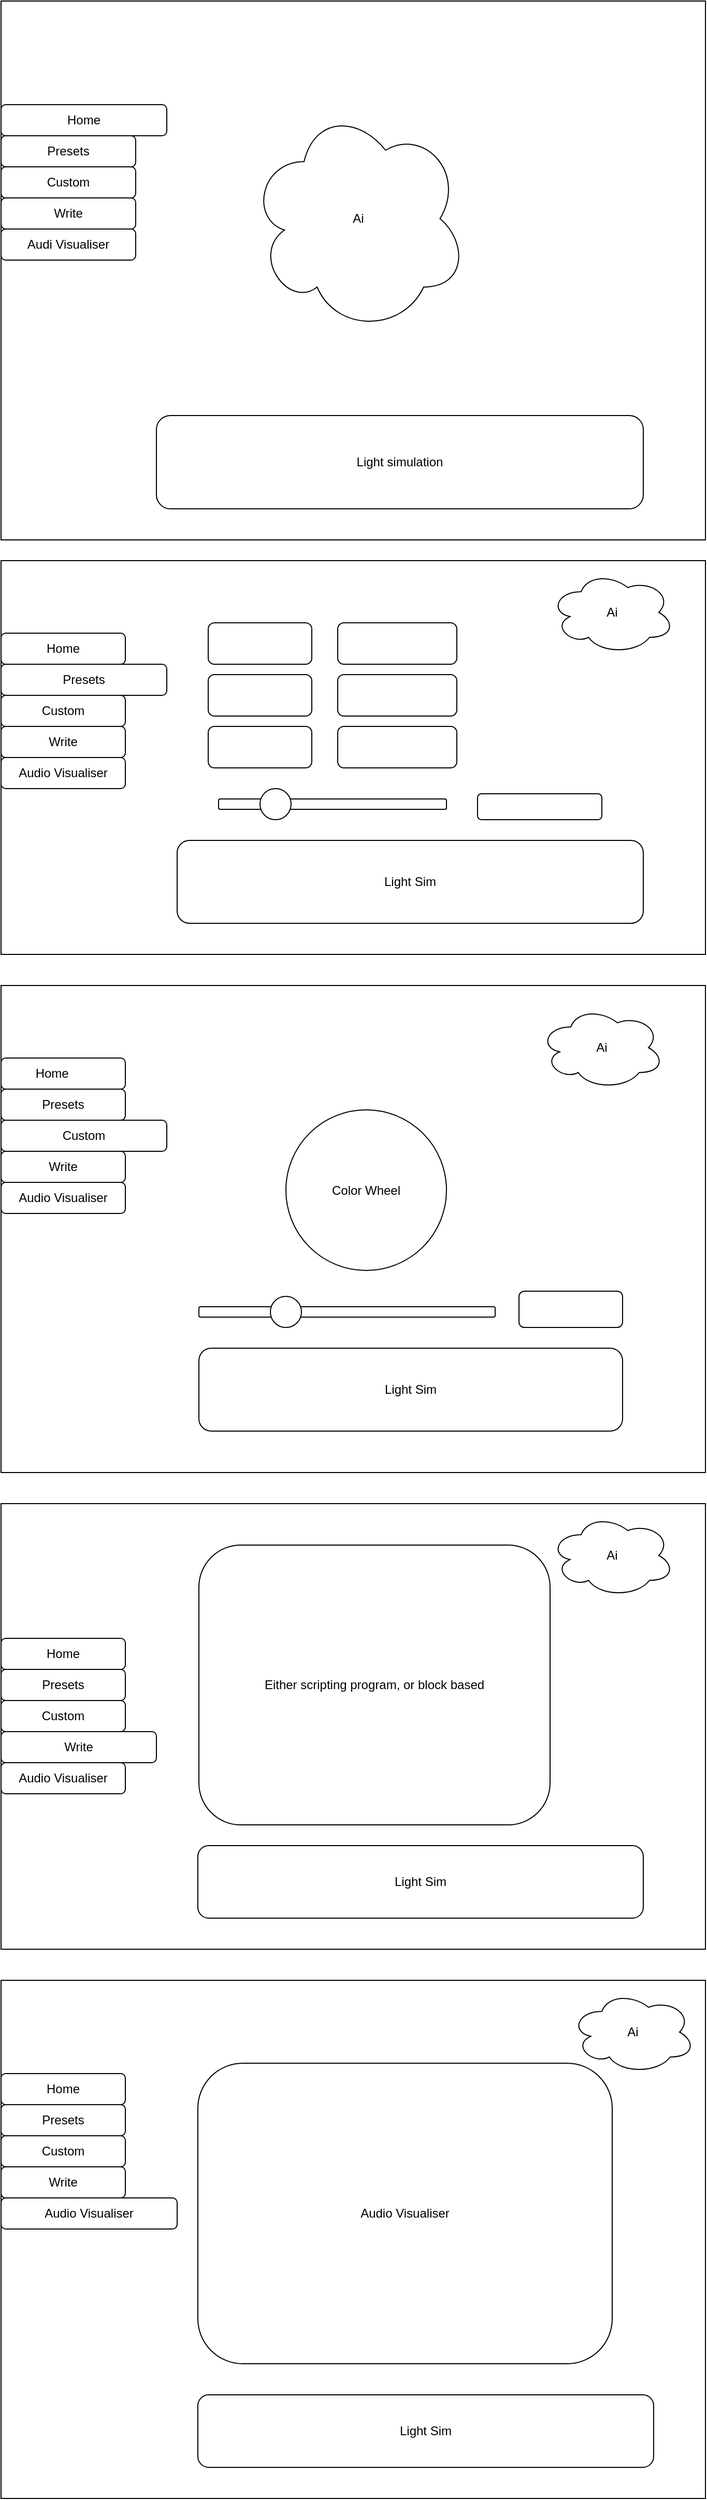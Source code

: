 <mxfile version="24.2.5" type="device">
  <diagram name="Page-1" id="2uKJOeaScqHaaZbZUh0H">
    <mxGraphModel dx="1434" dy="795" grid="1" gridSize="10" guides="1" tooltips="1" connect="1" arrows="1" fold="1" page="1" pageScale="1" pageWidth="827" pageHeight="1169" math="0" shadow="0">
      <root>
        <mxCell id="0" />
        <mxCell id="1" parent="0" />
        <mxCell id="GCRe6AStjpTsIN8Hz0Ex-1" value="" style="rounded=0;whiteSpace=wrap;html=1;" vertex="1" parent="1">
          <mxGeometry x="80" y="70" width="680" height="520" as="geometry" />
        </mxCell>
        <mxCell id="GCRe6AStjpTsIN8Hz0Ex-3" value="Presets" style="rounded=1;whiteSpace=wrap;html=1;" vertex="1" parent="1">
          <mxGeometry x="80" y="200" width="130" height="30" as="geometry" />
        </mxCell>
        <mxCell id="GCRe6AStjpTsIN8Hz0Ex-5" value="Write" style="rounded=1;whiteSpace=wrap;html=1;" vertex="1" parent="1">
          <mxGeometry x="80" y="260" width="130" height="30" as="geometry" />
        </mxCell>
        <mxCell id="GCRe6AStjpTsIN8Hz0Ex-6" value="Custom" style="rounded=1;whiteSpace=wrap;html=1;" vertex="1" parent="1">
          <mxGeometry x="80" y="230" width="130" height="30" as="geometry" />
        </mxCell>
        <mxCell id="GCRe6AStjpTsIN8Hz0Ex-7" value="Ai" style="ellipse;shape=cloud;whiteSpace=wrap;html=1;" vertex="1" parent="1">
          <mxGeometry x="320" y="170" width="210" height="220" as="geometry" />
        </mxCell>
        <mxCell id="GCRe6AStjpTsIN8Hz0Ex-8" value="Home" style="rounded=1;whiteSpace=wrap;html=1;" vertex="1" parent="1">
          <mxGeometry x="80" y="170" width="160" height="30" as="geometry" />
        </mxCell>
        <mxCell id="GCRe6AStjpTsIN8Hz0Ex-10" value="Light simulation" style="rounded=1;whiteSpace=wrap;html=1;" vertex="1" parent="1">
          <mxGeometry x="230" y="470" width="470" height="90" as="geometry" />
        </mxCell>
        <mxCell id="GCRe6AStjpTsIN8Hz0Ex-11" value="Audi Visualiser" style="rounded=1;whiteSpace=wrap;html=1;" vertex="1" parent="1">
          <mxGeometry x="80" y="290" width="130" height="30" as="geometry" />
        </mxCell>
        <mxCell id="GCRe6AStjpTsIN8Hz0Ex-12" value="" style="rounded=0;whiteSpace=wrap;html=1;" vertex="1" parent="1">
          <mxGeometry x="80" y="610" width="680" height="380" as="geometry" />
        </mxCell>
        <mxCell id="GCRe6AStjpTsIN8Hz0Ex-13" value="Home" style="rounded=1;whiteSpace=wrap;html=1;" vertex="1" parent="1">
          <mxGeometry x="80" y="680" width="120" height="30" as="geometry" />
        </mxCell>
        <mxCell id="GCRe6AStjpTsIN8Hz0Ex-14" value="Presets" style="rounded=1;whiteSpace=wrap;html=1;" vertex="1" parent="1">
          <mxGeometry x="80" y="710" width="160" height="30" as="geometry" />
        </mxCell>
        <mxCell id="GCRe6AStjpTsIN8Hz0Ex-15" value="Custom" style="rounded=1;whiteSpace=wrap;html=1;" vertex="1" parent="1">
          <mxGeometry x="80" y="740" width="120" height="30" as="geometry" />
        </mxCell>
        <mxCell id="GCRe6AStjpTsIN8Hz0Ex-16" value="Light Sim" style="rounded=1;whiteSpace=wrap;html=1;" vertex="1" parent="1">
          <mxGeometry x="250" y="880" width="450" height="80" as="geometry" />
        </mxCell>
        <mxCell id="GCRe6AStjpTsIN8Hz0Ex-17" value="Ai" style="ellipse;shape=cloud;whiteSpace=wrap;html=1;" vertex="1" parent="1">
          <mxGeometry x="610" y="620" width="120" height="80" as="geometry" />
        </mxCell>
        <mxCell id="GCRe6AStjpTsIN8Hz0Ex-18" value="" style="rounded=1;whiteSpace=wrap;html=1;" vertex="1" parent="1">
          <mxGeometry x="280" y="670" width="100" height="40" as="geometry" />
        </mxCell>
        <mxCell id="GCRe6AStjpTsIN8Hz0Ex-19" value="" style="rounded=1;whiteSpace=wrap;html=1;" vertex="1" parent="1">
          <mxGeometry x="280" y="720" width="100" height="40" as="geometry" />
        </mxCell>
        <mxCell id="GCRe6AStjpTsIN8Hz0Ex-20" value="" style="rounded=1;whiteSpace=wrap;html=1;" vertex="1" parent="1">
          <mxGeometry x="405" y="670" width="115" height="40" as="geometry" />
        </mxCell>
        <mxCell id="GCRe6AStjpTsIN8Hz0Ex-21" value="" style="rounded=1;whiteSpace=wrap;html=1;" vertex="1" parent="1">
          <mxGeometry x="405" y="720" width="115" height="40" as="geometry" />
        </mxCell>
        <mxCell id="GCRe6AStjpTsIN8Hz0Ex-22" value="" style="rounded=1;whiteSpace=wrap;html=1;" vertex="1" parent="1">
          <mxGeometry x="280" y="770" width="100" height="40" as="geometry" />
        </mxCell>
        <mxCell id="GCRe6AStjpTsIN8Hz0Ex-23" value="" style="rounded=1;whiteSpace=wrap;html=1;" vertex="1" parent="1">
          <mxGeometry x="405" y="770" width="115" height="40" as="geometry" />
        </mxCell>
        <mxCell id="GCRe6AStjpTsIN8Hz0Ex-25" value="" style="rounded=1;whiteSpace=wrap;html=1;" vertex="1" parent="1">
          <mxGeometry x="290" y="840" width="220" height="10" as="geometry" />
        </mxCell>
        <mxCell id="GCRe6AStjpTsIN8Hz0Ex-26" value="" style="ellipse;whiteSpace=wrap;html=1;aspect=fixed;" vertex="1" parent="1">
          <mxGeometry x="330" y="830" width="30" height="30" as="geometry" />
        </mxCell>
        <mxCell id="GCRe6AStjpTsIN8Hz0Ex-27" value="" style="rounded=1;whiteSpace=wrap;html=1;" vertex="1" parent="1">
          <mxGeometry x="540" y="835" width="120" height="25" as="geometry" />
        </mxCell>
        <mxCell id="GCRe6AStjpTsIN8Hz0Ex-28" value="Write" style="rounded=1;whiteSpace=wrap;html=1;" vertex="1" parent="1">
          <mxGeometry x="80" y="770" width="120" height="30" as="geometry" />
        </mxCell>
        <mxCell id="GCRe6AStjpTsIN8Hz0Ex-29" value="Audio Visualiser" style="rounded=1;whiteSpace=wrap;html=1;" vertex="1" parent="1">
          <mxGeometry x="80" y="800" width="120" height="30" as="geometry" />
        </mxCell>
        <mxCell id="GCRe6AStjpTsIN8Hz0Ex-30" value="" style="rounded=0;whiteSpace=wrap;html=1;" vertex="1" parent="1">
          <mxGeometry x="80" y="1020" width="680" height="470" as="geometry" />
        </mxCell>
        <mxCell id="GCRe6AStjpTsIN8Hz0Ex-31" value="Home&lt;span style=&quot;white-space: pre;&quot;&gt;&#x9;&lt;/span&gt; " style="rounded=1;whiteSpace=wrap;html=1;" vertex="1" parent="1">
          <mxGeometry x="80" y="1090" width="120" height="30" as="geometry" />
        </mxCell>
        <mxCell id="GCRe6AStjpTsIN8Hz0Ex-32" value="Presets" style="rounded=1;whiteSpace=wrap;html=1;" vertex="1" parent="1">
          <mxGeometry x="80" y="1120" width="120" height="30" as="geometry" />
        </mxCell>
        <mxCell id="GCRe6AStjpTsIN8Hz0Ex-33" value="Custom" style="rounded=1;whiteSpace=wrap;html=1;" vertex="1" parent="1">
          <mxGeometry x="80" y="1150" width="160" height="30" as="geometry" />
        </mxCell>
        <mxCell id="GCRe6AStjpTsIN8Hz0Ex-34" value="Write" style="rounded=1;whiteSpace=wrap;html=1;" vertex="1" parent="1">
          <mxGeometry x="80" y="1180" width="120" height="30" as="geometry" />
        </mxCell>
        <mxCell id="GCRe6AStjpTsIN8Hz0Ex-35" value="Audio Visualiser" style="rounded=1;whiteSpace=wrap;html=1;" vertex="1" parent="1">
          <mxGeometry x="80" y="1210" width="120" height="30" as="geometry" />
        </mxCell>
        <mxCell id="GCRe6AStjpTsIN8Hz0Ex-36" value="Color Wheel" style="ellipse;whiteSpace=wrap;html=1;aspect=fixed;" vertex="1" parent="1">
          <mxGeometry x="355" y="1140" width="155" height="155" as="geometry" />
        </mxCell>
        <mxCell id="GCRe6AStjpTsIN8Hz0Ex-37" value="Ai" style="ellipse;shape=cloud;whiteSpace=wrap;html=1;" vertex="1" parent="1">
          <mxGeometry x="600" y="1040" width="120" height="80" as="geometry" />
        </mxCell>
        <mxCell id="GCRe6AStjpTsIN8Hz0Ex-38" value="" style="rounded=1;whiteSpace=wrap;html=1;" vertex="1" parent="1">
          <mxGeometry x="271" y="1330" width="286" height="10" as="geometry" />
        </mxCell>
        <mxCell id="GCRe6AStjpTsIN8Hz0Ex-39" value="" style="ellipse;whiteSpace=wrap;html=1;aspect=fixed;" vertex="1" parent="1">
          <mxGeometry x="340" y="1320" width="30" height="30" as="geometry" />
        </mxCell>
        <mxCell id="GCRe6AStjpTsIN8Hz0Ex-40" value="" style="rounded=1;whiteSpace=wrap;html=1;" vertex="1" parent="1">
          <mxGeometry x="580" y="1315" width="100" height="35" as="geometry" />
        </mxCell>
        <mxCell id="GCRe6AStjpTsIN8Hz0Ex-41" value="Light Sim" style="rounded=1;whiteSpace=wrap;html=1;" vertex="1" parent="1">
          <mxGeometry x="271" y="1370" width="409" height="80" as="geometry" />
        </mxCell>
        <mxCell id="GCRe6AStjpTsIN8Hz0Ex-42" value="" style="rounded=0;whiteSpace=wrap;html=1;" vertex="1" parent="1">
          <mxGeometry x="80" y="1520" width="680" height="430" as="geometry" />
        </mxCell>
        <mxCell id="GCRe6AStjpTsIN8Hz0Ex-44" value="Home" style="rounded=1;whiteSpace=wrap;html=1;" vertex="1" parent="1">
          <mxGeometry x="80" y="1650" width="120" height="30" as="geometry" />
        </mxCell>
        <mxCell id="GCRe6AStjpTsIN8Hz0Ex-45" value="Presets" style="rounded=1;whiteSpace=wrap;html=1;" vertex="1" parent="1">
          <mxGeometry x="80" y="1680" width="120" height="30" as="geometry" />
        </mxCell>
        <mxCell id="GCRe6AStjpTsIN8Hz0Ex-46" value="Custom" style="rounded=1;whiteSpace=wrap;html=1;" vertex="1" parent="1">
          <mxGeometry x="80" y="1710" width="120" height="30" as="geometry" />
        </mxCell>
        <mxCell id="GCRe6AStjpTsIN8Hz0Ex-47" value="Write" style="rounded=1;whiteSpace=wrap;html=1;" vertex="1" parent="1">
          <mxGeometry x="80" y="1740" width="150" height="30" as="geometry" />
        </mxCell>
        <mxCell id="GCRe6AStjpTsIN8Hz0Ex-48" value="Audio Visualiser" style="rounded=1;whiteSpace=wrap;html=1;" vertex="1" parent="1">
          <mxGeometry x="80" y="1770" width="120" height="30" as="geometry" />
        </mxCell>
        <mxCell id="GCRe6AStjpTsIN8Hz0Ex-49" value="Ai" style="ellipse;shape=cloud;whiteSpace=wrap;html=1;" vertex="1" parent="1">
          <mxGeometry x="610" y="1530" width="120" height="80" as="geometry" />
        </mxCell>
        <mxCell id="GCRe6AStjpTsIN8Hz0Ex-50" value="Either scripting program, or block based" style="rounded=1;whiteSpace=wrap;html=1;" vertex="1" parent="1">
          <mxGeometry x="271" y="1560" width="339" height="270" as="geometry" />
        </mxCell>
        <mxCell id="GCRe6AStjpTsIN8Hz0Ex-51" value="Light Sim" style="rounded=1;whiteSpace=wrap;html=1;" vertex="1" parent="1">
          <mxGeometry x="270" y="1850" width="430" height="70" as="geometry" />
        </mxCell>
        <mxCell id="GCRe6AStjpTsIN8Hz0Ex-52" value="" style="rounded=0;whiteSpace=wrap;html=1;" vertex="1" parent="1">
          <mxGeometry x="80" y="1980" width="680" height="500" as="geometry" />
        </mxCell>
        <mxCell id="GCRe6AStjpTsIN8Hz0Ex-53" value="Home" style="rounded=1;whiteSpace=wrap;html=1;" vertex="1" parent="1">
          <mxGeometry x="80" y="2070" width="120" height="30" as="geometry" />
        </mxCell>
        <mxCell id="GCRe6AStjpTsIN8Hz0Ex-54" value="Presets" style="rounded=1;whiteSpace=wrap;html=1;" vertex="1" parent="1">
          <mxGeometry x="80" y="2100" width="120" height="30" as="geometry" />
        </mxCell>
        <mxCell id="GCRe6AStjpTsIN8Hz0Ex-55" value="Custom" style="rounded=1;whiteSpace=wrap;html=1;" vertex="1" parent="1">
          <mxGeometry x="80" y="2130" width="120" height="30" as="geometry" />
        </mxCell>
        <mxCell id="GCRe6AStjpTsIN8Hz0Ex-56" value="Write" style="rounded=1;whiteSpace=wrap;html=1;" vertex="1" parent="1">
          <mxGeometry x="80" y="2160" width="120" height="30" as="geometry" />
        </mxCell>
        <mxCell id="GCRe6AStjpTsIN8Hz0Ex-57" value="Audio Visualiser" style="rounded=1;whiteSpace=wrap;html=1;" vertex="1" parent="1">
          <mxGeometry x="80" y="2190" width="170" height="30" as="geometry" />
        </mxCell>
        <mxCell id="GCRe6AStjpTsIN8Hz0Ex-58" value="Ai" style="ellipse;shape=cloud;whiteSpace=wrap;html=1;" vertex="1" parent="1">
          <mxGeometry x="630" y="1990" width="120" height="80" as="geometry" />
        </mxCell>
        <mxCell id="GCRe6AStjpTsIN8Hz0Ex-59" value="Audio Visualiser" style="rounded=1;whiteSpace=wrap;html=1;" vertex="1" parent="1">
          <mxGeometry x="270" y="2060" width="400" height="290" as="geometry" />
        </mxCell>
        <mxCell id="GCRe6AStjpTsIN8Hz0Ex-60" value="Light Sim" style="rounded=1;whiteSpace=wrap;html=1;" vertex="1" parent="1">
          <mxGeometry x="270" y="2380" width="440" height="70" as="geometry" />
        </mxCell>
      </root>
    </mxGraphModel>
  </diagram>
</mxfile>
